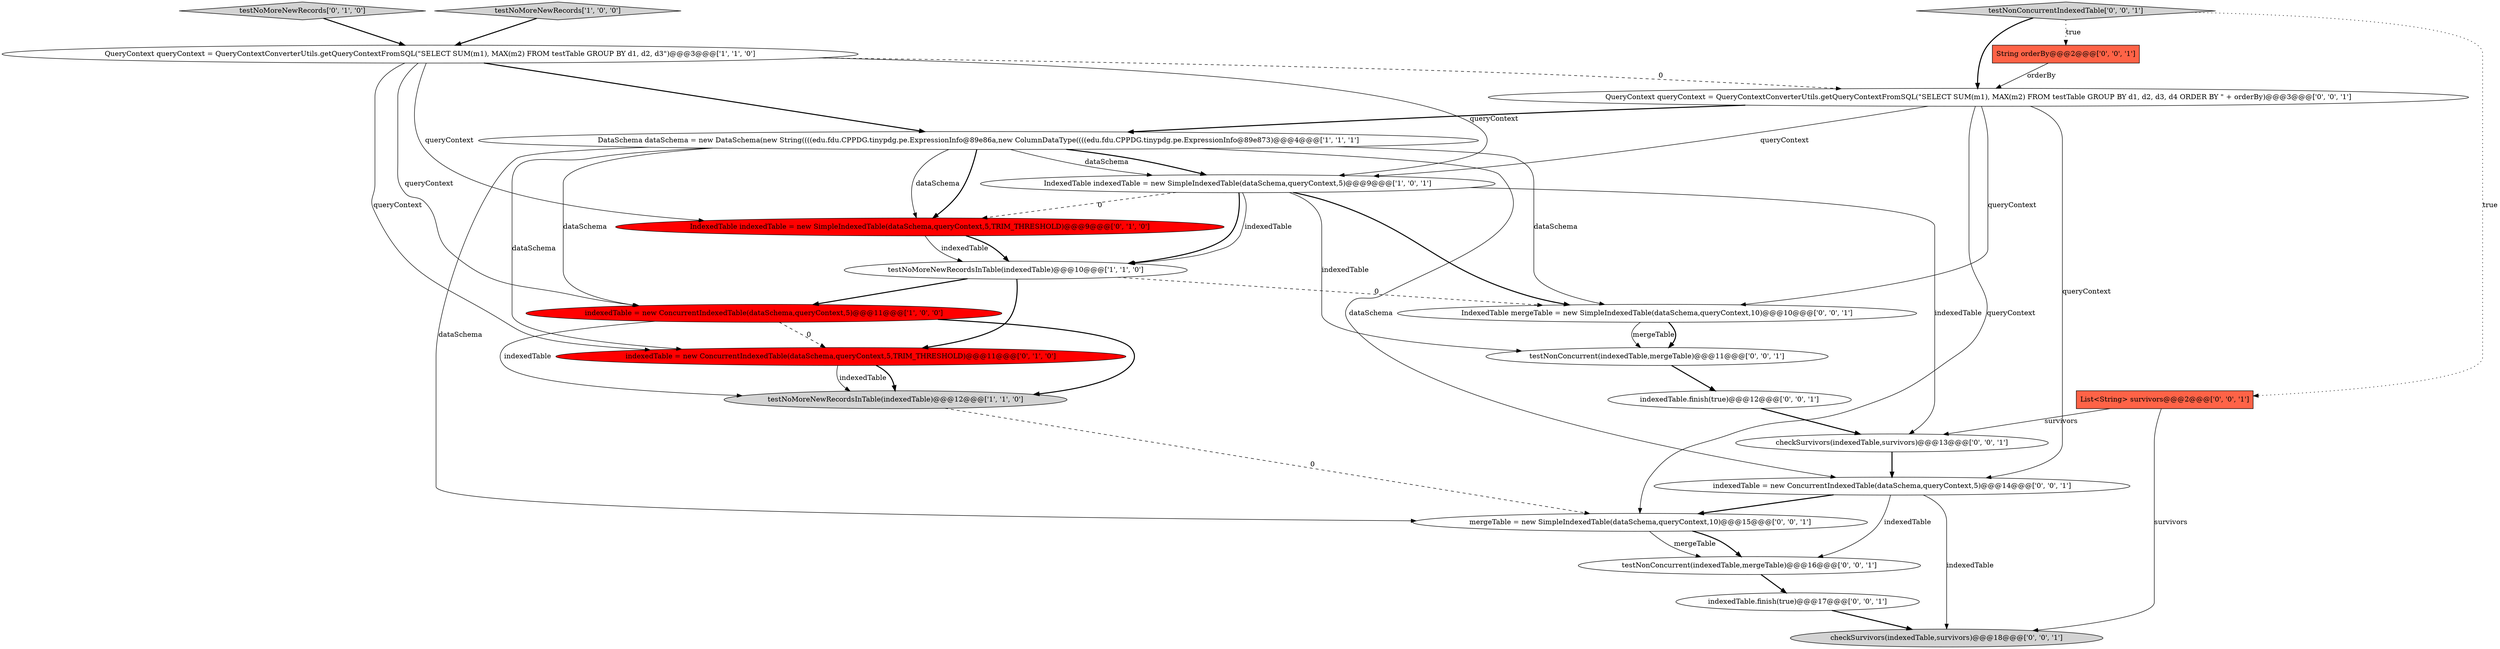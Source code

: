digraph {
1 [style = filled, label = "testNoMoreNewRecords['1', '0', '0']", fillcolor = lightgray, shape = diamond image = "AAA0AAABBB1BBB"];
11 [style = filled, label = "testNonConcurrent(indexedTable,mergeTable)@@@11@@@['0', '0', '1']", fillcolor = white, shape = ellipse image = "AAA0AAABBB3BBB"];
21 [style = filled, label = "IndexedTable mergeTable = new SimpleIndexedTable(dataSchema,queryContext,10)@@@10@@@['0', '0', '1']", fillcolor = white, shape = ellipse image = "AAA0AAABBB3BBB"];
18 [style = filled, label = "checkSurvivors(indexedTable,survivors)@@@18@@@['0', '0', '1']", fillcolor = lightgray, shape = ellipse image = "AAA0AAABBB3BBB"];
7 [style = filled, label = "testNoMoreNewRecords['0', '1', '0']", fillcolor = lightgray, shape = diamond image = "AAA0AAABBB2BBB"];
16 [style = filled, label = "List<String> survivors@@@2@@@['0', '0', '1']", fillcolor = tomato, shape = box image = "AAA0AAABBB3BBB"];
6 [style = filled, label = "testNoMoreNewRecordsInTable(indexedTable)@@@10@@@['1', '1', '0']", fillcolor = white, shape = ellipse image = "AAA0AAABBB1BBB"];
20 [style = filled, label = "indexedTable.finish(true)@@@12@@@['0', '0', '1']", fillcolor = white, shape = ellipse image = "AAA0AAABBB3BBB"];
2 [style = filled, label = "DataSchema dataSchema = new DataSchema(new String((((edu.fdu.CPPDG.tinypdg.pe.ExpressionInfo@89e86a,new ColumnDataType((((edu.fdu.CPPDG.tinypdg.pe.ExpressionInfo@89e873)@@@4@@@['1', '1', '1']", fillcolor = white, shape = ellipse image = "AAA0AAABBB1BBB"];
10 [style = filled, label = "testNonConcurrent(indexedTable,mergeTable)@@@16@@@['0', '0', '1']", fillcolor = white, shape = ellipse image = "AAA0AAABBB3BBB"];
9 [style = filled, label = "IndexedTable indexedTable = new SimpleIndexedTable(dataSchema,queryContext,5,TRIM_THRESHOLD)@@@9@@@['0', '1', '0']", fillcolor = red, shape = ellipse image = "AAA1AAABBB2BBB"];
5 [style = filled, label = "QueryContext queryContext = QueryContextConverterUtils.getQueryContextFromSQL(\"SELECT SUM(m1), MAX(m2) FROM testTable GROUP BY d1, d2, d3\")@@@3@@@['1', '1', '0']", fillcolor = white, shape = ellipse image = "AAA0AAABBB1BBB"];
17 [style = filled, label = "QueryContext queryContext = QueryContextConverterUtils.getQueryContextFromSQL(\"SELECT SUM(m1), MAX(m2) FROM testTable GROUP BY d1, d2, d3, d4 ORDER BY \" + orderBy)@@@3@@@['0', '0', '1']", fillcolor = white, shape = ellipse image = "AAA0AAABBB3BBB"];
8 [style = filled, label = "indexedTable = new ConcurrentIndexedTable(dataSchema,queryContext,5,TRIM_THRESHOLD)@@@11@@@['0', '1', '0']", fillcolor = red, shape = ellipse image = "AAA1AAABBB2BBB"];
3 [style = filled, label = "testNoMoreNewRecordsInTable(indexedTable)@@@12@@@['1', '1', '0']", fillcolor = lightgray, shape = ellipse image = "AAA0AAABBB1BBB"];
14 [style = filled, label = "checkSurvivors(indexedTable,survivors)@@@13@@@['0', '0', '1']", fillcolor = white, shape = ellipse image = "AAA0AAABBB3BBB"];
12 [style = filled, label = "indexedTable.finish(true)@@@17@@@['0', '0', '1']", fillcolor = white, shape = ellipse image = "AAA0AAABBB3BBB"];
13 [style = filled, label = "indexedTable = new ConcurrentIndexedTable(dataSchema,queryContext,5)@@@14@@@['0', '0', '1']", fillcolor = white, shape = ellipse image = "AAA0AAABBB3BBB"];
0 [style = filled, label = "IndexedTable indexedTable = new SimpleIndexedTable(dataSchema,queryContext,5)@@@9@@@['1', '0', '1']", fillcolor = white, shape = ellipse image = "AAA0AAABBB1BBB"];
15 [style = filled, label = "testNonConcurrentIndexedTable['0', '0', '1']", fillcolor = lightgray, shape = diamond image = "AAA0AAABBB3BBB"];
19 [style = filled, label = "String orderBy@@@2@@@['0', '0', '1']", fillcolor = tomato, shape = box image = "AAA0AAABBB3BBB"];
22 [style = filled, label = "mergeTable = new SimpleIndexedTable(dataSchema,queryContext,10)@@@15@@@['0', '0', '1']", fillcolor = white, shape = ellipse image = "AAA0AAABBB3BBB"];
4 [style = filled, label = "indexedTable = new ConcurrentIndexedTable(dataSchema,queryContext,5)@@@11@@@['1', '0', '0']", fillcolor = red, shape = ellipse image = "AAA1AAABBB1BBB"];
1->5 [style = bold, label=""];
0->14 [style = solid, label="indexedTable"];
6->21 [style = dashed, label="0"];
11->20 [style = bold, label=""];
4->3 [style = bold, label=""];
19->17 [style = solid, label="orderBy"];
0->6 [style = bold, label=""];
2->22 [style = solid, label="dataSchema"];
0->6 [style = solid, label="indexedTable"];
8->3 [style = bold, label=""];
13->18 [style = solid, label="indexedTable"];
2->9 [style = solid, label="dataSchema"];
20->14 [style = bold, label=""];
0->21 [style = bold, label=""];
3->22 [style = dashed, label="0"];
2->9 [style = bold, label=""];
5->0 [style = solid, label="queryContext"];
15->16 [style = dotted, label="true"];
2->8 [style = solid, label="dataSchema"];
9->6 [style = solid, label="indexedTable"];
9->6 [style = bold, label=""];
21->11 [style = solid, label="mergeTable"];
6->4 [style = bold, label=""];
5->2 [style = bold, label=""];
7->5 [style = bold, label=""];
2->0 [style = bold, label=""];
15->17 [style = bold, label=""];
5->17 [style = dashed, label="0"];
5->8 [style = solid, label="queryContext"];
17->2 [style = bold, label=""];
21->11 [style = bold, label=""];
10->12 [style = bold, label=""];
15->19 [style = dotted, label="true"];
2->4 [style = solid, label="dataSchema"];
5->4 [style = solid, label="queryContext"];
6->8 [style = bold, label=""];
2->13 [style = solid, label="dataSchema"];
12->18 [style = bold, label=""];
22->10 [style = bold, label=""];
17->21 [style = solid, label="queryContext"];
17->13 [style = solid, label="queryContext"];
2->21 [style = solid, label="dataSchema"];
22->10 [style = solid, label="mergeTable"];
4->8 [style = dashed, label="0"];
13->10 [style = solid, label="indexedTable"];
17->0 [style = solid, label="queryContext"];
2->0 [style = solid, label="dataSchema"];
17->22 [style = solid, label="queryContext"];
13->22 [style = bold, label=""];
4->3 [style = solid, label="indexedTable"];
14->13 [style = bold, label=""];
0->9 [style = dashed, label="0"];
16->18 [style = solid, label="survivors"];
16->14 [style = solid, label="survivors"];
0->11 [style = solid, label="indexedTable"];
5->9 [style = solid, label="queryContext"];
8->3 [style = solid, label="indexedTable"];
}

